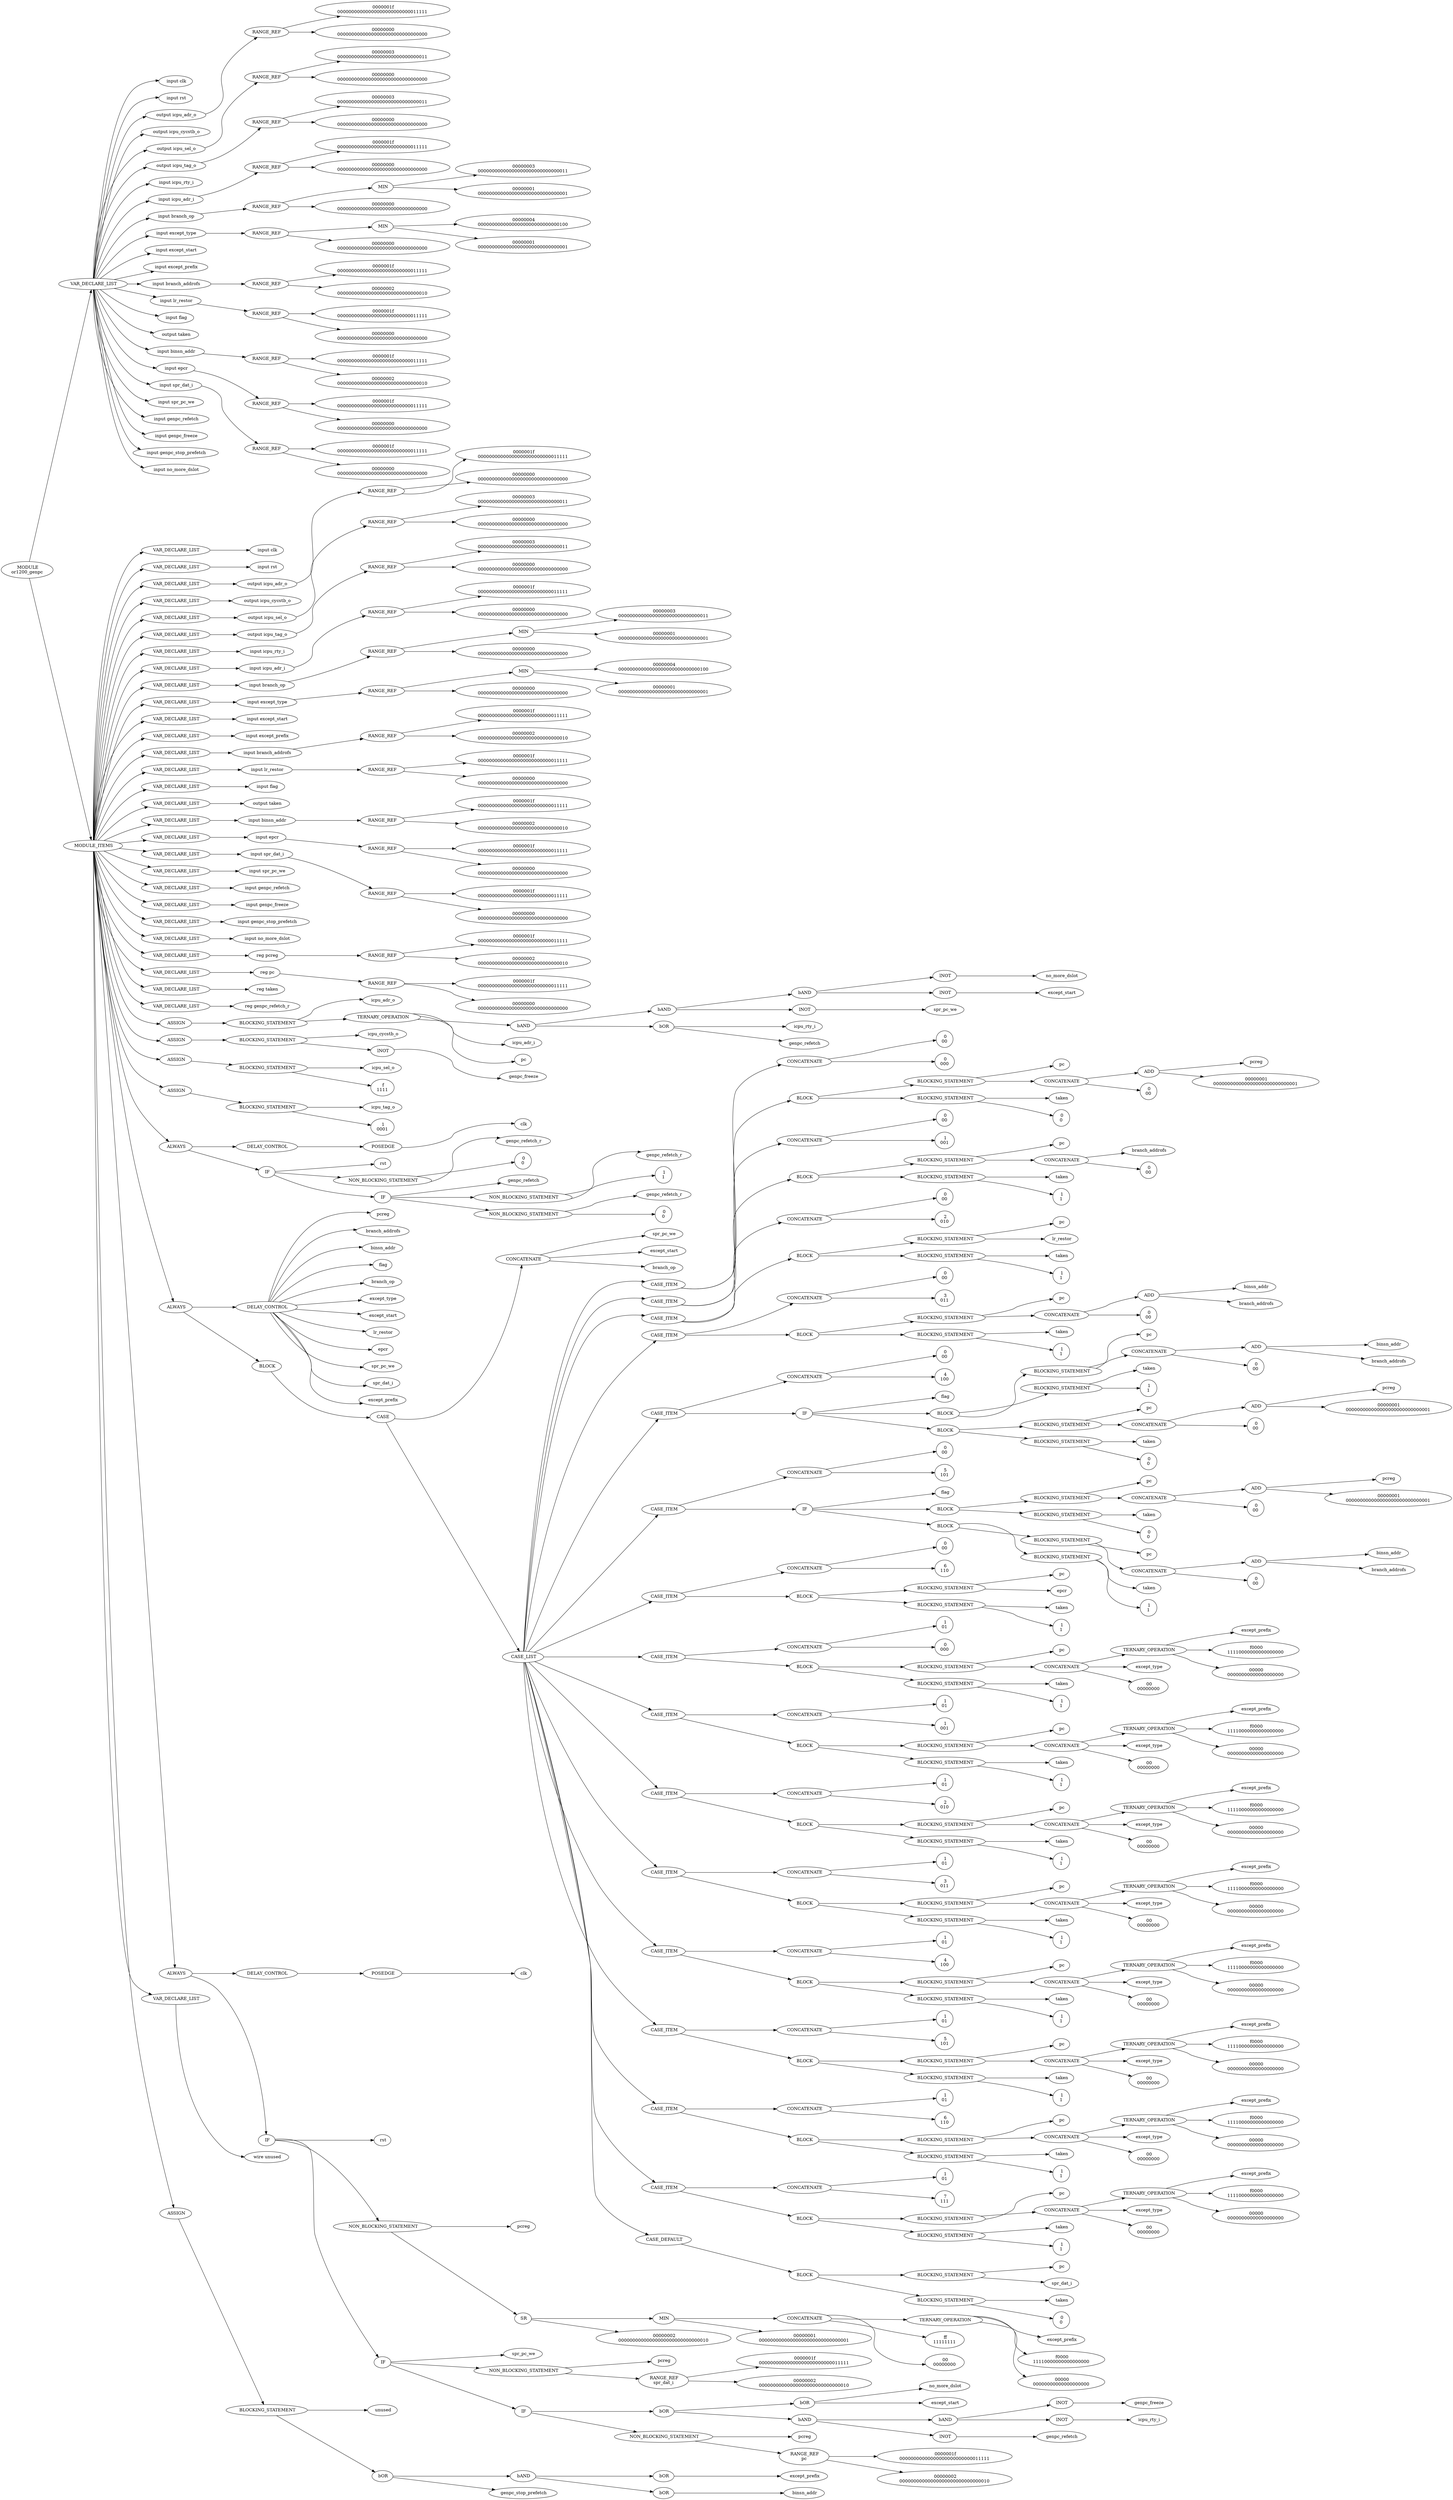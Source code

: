 digraph G {	
rankdir=LR;	
ranksep=.25;
	0 [label=< MODULE<br/>or1200_genpc>];
	1 [label=< VAR_DECLARE_LIST>];
	0 -> 1;
	2 [label=< input clk>];
	1 -> 2;
	3 [label=< input rst>];
	1 -> 3;
	4 [label=< output icpu_adr_o>];
	1 -> 4;
	5 [label=<RANGE_REF>];
	4 -> 5;
	6 [label=< 0000001f<br/>00000000000000000000000000011111>];
	5 -> 6;
	7 [label=< 00000000<br/>00000000000000000000000000000000>];
	5 -> 7;
	8 [label=< output icpu_cycstb_o>];
	1 -> 8;
	9 [label=< output icpu_sel_o>];
	1 -> 9;
	10 [label=<RANGE_REF>];
	9 -> 10;
	11 [label=< 00000003<br/>00000000000000000000000000000011>];
	10 -> 11;
	12 [label=< 00000000<br/>00000000000000000000000000000000>];
	10 -> 12;
	13 [label=< output icpu_tag_o>];
	1 -> 13;
	14 [label=<RANGE_REF>];
	13 -> 14;
	15 [label=< 00000003<br/>00000000000000000000000000000011>];
	14 -> 15;
	16 [label=< 00000000<br/>00000000000000000000000000000000>];
	14 -> 16;
	17 [label=< input icpu_rty_i>];
	1 -> 17;
	18 [label=< input icpu_adr_i>];
	1 -> 18;
	19 [label=<RANGE_REF>];
	18 -> 19;
	20 [label=< 0000001f<br/>00000000000000000000000000011111>];
	19 -> 20;
	21 [label=< 00000000<br/>00000000000000000000000000000000>];
	19 -> 21;
	22 [label=< input branch_op>];
	1 -> 22;
	23 [label=<RANGE_REF>];
	22 -> 23;
	24 [label=< MIN>];
	23 -> 24;
	25 [label=< 00000003<br/>00000000000000000000000000000011>];
	24 -> 25;
	26 [label=< 00000001<br/>00000000000000000000000000000001>];
	24 -> 26;
	27 [label=< 00000000<br/>00000000000000000000000000000000>];
	23 -> 27;
	28 [label=< input except_type>];
	1 -> 28;
	29 [label=<RANGE_REF>];
	28 -> 29;
	30 [label=< MIN>];
	29 -> 30;
	31 [label=< 00000004<br/>00000000000000000000000000000100>];
	30 -> 31;
	32 [label=< 00000001<br/>00000000000000000000000000000001>];
	30 -> 32;
	33 [label=< 00000000<br/>00000000000000000000000000000000>];
	29 -> 33;
	34 [label=< input except_start>];
	1 -> 34;
	35 [label=< input except_prefix>];
	1 -> 35;
	36 [label=< input branch_addrofs>];
	1 -> 36;
	37 [label=<RANGE_REF>];
	36 -> 37;
	38 [label=< 0000001f<br/>00000000000000000000000000011111>];
	37 -> 38;
	39 [label=< 00000002<br/>00000000000000000000000000000010>];
	37 -> 39;
	40 [label=< input lr_restor>];
	1 -> 40;
	41 [label=<RANGE_REF>];
	40 -> 41;
	42 [label=< 0000001f<br/>00000000000000000000000000011111>];
	41 -> 42;
	43 [label=< 00000000<br/>00000000000000000000000000000000>];
	41 -> 43;
	44 [label=< input flag>];
	1 -> 44;
	45 [label=< output taken>];
	1 -> 45;
	46 [label=< input binsn_addr>];
	1 -> 46;
	47 [label=<RANGE_REF>];
	46 -> 47;
	48 [label=< 0000001f<br/>00000000000000000000000000011111>];
	47 -> 48;
	49 [label=< 00000002<br/>00000000000000000000000000000010>];
	47 -> 49;
	50 [label=< input epcr>];
	1 -> 50;
	51 [label=<RANGE_REF>];
	50 -> 51;
	52 [label=< 0000001f<br/>00000000000000000000000000011111>];
	51 -> 52;
	53 [label=< 00000000<br/>00000000000000000000000000000000>];
	51 -> 53;
	54 [label=< input spr_dat_i>];
	1 -> 54;
	55 [label=<RANGE_REF>];
	54 -> 55;
	56 [label=< 0000001f<br/>00000000000000000000000000011111>];
	55 -> 56;
	57 [label=< 00000000<br/>00000000000000000000000000000000>];
	55 -> 57;
	58 [label=< input spr_pc_we>];
	1 -> 58;
	59 [label=< input genpc_refetch>];
	1 -> 59;
	60 [label=< input genpc_freeze>];
	1 -> 60;
	61 [label=< input genpc_stop_prefetch>];
	1 -> 61;
	62 [label=< input no_more_dslot>];
	1 -> 62;
	63 [label=< MODULE_ITEMS>];
	0 -> 63;
	64 [label=< VAR_DECLARE_LIST>];
	63 -> 64;
	65 [label=< input clk>];
	64 -> 65;
	66 [label=< VAR_DECLARE_LIST>];
	63 -> 66;
	67 [label=< input rst>];
	66 -> 67;
	68 [label=< VAR_DECLARE_LIST>];
	63 -> 68;
	69 [label=< output icpu_adr_o>];
	68 -> 69;
	70 [label=<RANGE_REF>];
	69 -> 70;
	71 [label=< 0000001f<br/>00000000000000000000000000011111>];
	70 -> 71;
	72 [label=< 00000000<br/>00000000000000000000000000000000>];
	70 -> 72;
	73 [label=< VAR_DECLARE_LIST>];
	63 -> 73;
	74 [label=< output icpu_cycstb_o>];
	73 -> 74;
	75 [label=< VAR_DECLARE_LIST>];
	63 -> 75;
	76 [label=< output icpu_sel_o>];
	75 -> 76;
	77 [label=<RANGE_REF>];
	76 -> 77;
	78 [label=< 00000003<br/>00000000000000000000000000000011>];
	77 -> 78;
	79 [label=< 00000000<br/>00000000000000000000000000000000>];
	77 -> 79;
	80 [label=< VAR_DECLARE_LIST>];
	63 -> 80;
	81 [label=< output icpu_tag_o>];
	80 -> 81;
	82 [label=<RANGE_REF>];
	81 -> 82;
	83 [label=< 00000003<br/>00000000000000000000000000000011>];
	82 -> 83;
	84 [label=< 00000000<br/>00000000000000000000000000000000>];
	82 -> 84;
	85 [label=< VAR_DECLARE_LIST>];
	63 -> 85;
	86 [label=< input icpu_rty_i>];
	85 -> 86;
	87 [label=< VAR_DECLARE_LIST>];
	63 -> 87;
	88 [label=< input icpu_adr_i>];
	87 -> 88;
	89 [label=<RANGE_REF>];
	88 -> 89;
	90 [label=< 0000001f<br/>00000000000000000000000000011111>];
	89 -> 90;
	91 [label=< 00000000<br/>00000000000000000000000000000000>];
	89 -> 91;
	92 [label=< VAR_DECLARE_LIST>];
	63 -> 92;
	93 [label=< input branch_op>];
	92 -> 93;
	94 [label=<RANGE_REF>];
	93 -> 94;
	95 [label=< MIN>];
	94 -> 95;
	96 [label=< 00000003<br/>00000000000000000000000000000011>];
	95 -> 96;
	97 [label=< 00000001<br/>00000000000000000000000000000001>];
	95 -> 97;
	98 [label=< 00000000<br/>00000000000000000000000000000000>];
	94 -> 98;
	99 [label=< VAR_DECLARE_LIST>];
	63 -> 99;
	100 [label=< input except_type>];
	99 -> 100;
	101 [label=<RANGE_REF>];
	100 -> 101;
	102 [label=< MIN>];
	101 -> 102;
	103 [label=< 00000004<br/>00000000000000000000000000000100>];
	102 -> 103;
	104 [label=< 00000001<br/>00000000000000000000000000000001>];
	102 -> 104;
	105 [label=< 00000000<br/>00000000000000000000000000000000>];
	101 -> 105;
	106 [label=< VAR_DECLARE_LIST>];
	63 -> 106;
	107 [label=< input except_start>];
	106 -> 107;
	108 [label=< VAR_DECLARE_LIST>];
	63 -> 108;
	109 [label=< input except_prefix>];
	108 -> 109;
	110 [label=< VAR_DECLARE_LIST>];
	63 -> 110;
	111 [label=< input branch_addrofs>];
	110 -> 111;
	112 [label=<RANGE_REF>];
	111 -> 112;
	113 [label=< 0000001f<br/>00000000000000000000000000011111>];
	112 -> 113;
	114 [label=< 00000002<br/>00000000000000000000000000000010>];
	112 -> 114;
	115 [label=< VAR_DECLARE_LIST>];
	63 -> 115;
	116 [label=< input lr_restor>];
	115 -> 116;
	117 [label=<RANGE_REF>];
	116 -> 117;
	118 [label=< 0000001f<br/>00000000000000000000000000011111>];
	117 -> 118;
	119 [label=< 00000000<br/>00000000000000000000000000000000>];
	117 -> 119;
	120 [label=< VAR_DECLARE_LIST>];
	63 -> 120;
	121 [label=< input flag>];
	120 -> 121;
	122 [label=< VAR_DECLARE_LIST>];
	63 -> 122;
	123 [label=< output taken>];
	122 -> 123;
	124 [label=< VAR_DECLARE_LIST>];
	63 -> 124;
	125 [label=< input binsn_addr>];
	124 -> 125;
	126 [label=<RANGE_REF>];
	125 -> 126;
	127 [label=< 0000001f<br/>00000000000000000000000000011111>];
	126 -> 127;
	128 [label=< 00000002<br/>00000000000000000000000000000010>];
	126 -> 128;
	129 [label=< VAR_DECLARE_LIST>];
	63 -> 129;
	130 [label=< input epcr>];
	129 -> 130;
	131 [label=<RANGE_REF>];
	130 -> 131;
	132 [label=< 0000001f<br/>00000000000000000000000000011111>];
	131 -> 132;
	133 [label=< 00000000<br/>00000000000000000000000000000000>];
	131 -> 133;
	134 [label=< VAR_DECLARE_LIST>];
	63 -> 134;
	135 [label=< input spr_dat_i>];
	134 -> 135;
	136 [label=<RANGE_REF>];
	135 -> 136;
	137 [label=< 0000001f<br/>00000000000000000000000000011111>];
	136 -> 137;
	138 [label=< 00000000<br/>00000000000000000000000000000000>];
	136 -> 138;
	139 [label=< VAR_DECLARE_LIST>];
	63 -> 139;
	140 [label=< input spr_pc_we>];
	139 -> 140;
	141 [label=< VAR_DECLARE_LIST>];
	63 -> 141;
	142 [label=< input genpc_refetch>];
	141 -> 142;
	143 [label=< VAR_DECLARE_LIST>];
	63 -> 143;
	144 [label=< input genpc_freeze>];
	143 -> 144;
	145 [label=< VAR_DECLARE_LIST>];
	63 -> 145;
	146 [label=< input genpc_stop_prefetch>];
	145 -> 146;
	147 [label=< VAR_DECLARE_LIST>];
	63 -> 147;
	148 [label=< input no_more_dslot>];
	147 -> 148;
	149 [label=< VAR_DECLARE_LIST>];
	63 -> 149;
	150 [label=< reg pcreg>];
	149 -> 150;
	151 [label=<RANGE_REF>];
	150 -> 151;
	152 [label=< 0000001f<br/>00000000000000000000000000011111>];
	151 -> 152;
	153 [label=< 00000002<br/>00000000000000000000000000000010>];
	151 -> 153;
	154 [label=< VAR_DECLARE_LIST>];
	63 -> 154;
	155 [label=< reg pc>];
	154 -> 155;
	156 [label=<RANGE_REF>];
	155 -> 156;
	157 [label=< 0000001f<br/>00000000000000000000000000011111>];
	156 -> 157;
	158 [label=< 00000000<br/>00000000000000000000000000000000>];
	156 -> 158;
	159 [label=< VAR_DECLARE_LIST>];
	63 -> 159;
	160 [label=< reg taken>];
	159 -> 160;
	161 [label=< VAR_DECLARE_LIST>];
	63 -> 161;
	162 [label=< reg genpc_refetch_r>];
	161 -> 162;
	163 [label=< ASSIGN>];
	63 -> 163;
	164 [label=< BLOCKING_STATEMENT>];
	163 -> 164;
	165 [label=< icpu_adr_o>];
	164 -> 165;
	166 [label=< TERNARY_OPERATION>];
	164 -> 166;
	167 [label=< bAND>];
	166 -> 167;
	168 [label=< bAND>];
	167 -> 168;
	169 [label=< bAND>];
	168 -> 169;
	170 [label=< lNOT>];
	169 -> 170;
	171 [label=< no_more_dslot>];
	170 -> 171;
	172 [label=< lNOT>];
	169 -> 172;
	173 [label=< except_start>];
	172 -> 173;
	174 [label=< lNOT>];
	168 -> 174;
	175 [label=< spr_pc_we>];
	174 -> 175;
	176 [label=< bOR>];
	167 -> 176;
	177 [label=< icpu_rty_i>];
	176 -> 177;
	178 [label=< genpc_refetch>];
	176 -> 178;
	179 [label=< icpu_adr_i>];
	166 -> 179;
	180 [label=< pc>];
	166 -> 180;
	181 [label=< ASSIGN>];
	63 -> 181;
	182 [label=< BLOCKING_STATEMENT>];
	181 -> 182;
	183 [label=< icpu_cycstb_o>];
	182 -> 183;
	184 [label=< lNOT>];
	182 -> 184;
	185 [label=< genpc_freeze>];
	184 -> 185;
	186 [label=< ASSIGN>];
	63 -> 186;
	187 [label=< BLOCKING_STATEMENT>];
	186 -> 187;
	188 [label=< icpu_sel_o>];
	187 -> 188;
	189 [label=< f<br/>1111>];
	187 -> 189;
	190 [label=< ASSIGN>];
	63 -> 190;
	191 [label=< BLOCKING_STATEMENT>];
	190 -> 191;
	192 [label=< icpu_tag_o>];
	191 -> 192;
	193 [label=< 1<br/>0001>];
	191 -> 193;
	194 [label=< ALWAYS>];
	63 -> 194;
	195 [label=< DELAY_CONTROL>];
	194 -> 195;
	196 [label=< POSEDGE>];
	195 -> 196;
	197 [label=< clk>];
	196 -> 197;
	198 [label=< IF>];
	194 -> 198;
	199 [label=< rst>];
	198 -> 199;
	200 [label=< NON_BLOCKING_STATEMENT>];
	198 -> 200;
	201 [label=< genpc_refetch_r>];
	200 -> 201;
	202 [label=< 0<br/>0>];
	200 -> 202;
	203 [label=< IF>];
	198 -> 203;
	204 [label=< genpc_refetch>];
	203 -> 204;
	205 [label=< NON_BLOCKING_STATEMENT>];
	203 -> 205;
	206 [label=< genpc_refetch_r>];
	205 -> 206;
	207 [label=< 1<br/>1>];
	205 -> 207;
	208 [label=< NON_BLOCKING_STATEMENT>];
	203 -> 208;
	209 [label=< genpc_refetch_r>];
	208 -> 209;
	210 [label=< 0<br/>0>];
	208 -> 210;
	211 [label=< ALWAYS>];
	63 -> 211;
	212 [label=< DELAY_CONTROL>];
	211 -> 212;
	213 [label=< pcreg>];
	212 -> 213;
	214 [label=< branch_addrofs>];
	212 -> 214;
	215 [label=< binsn_addr>];
	212 -> 215;
	216 [label=< flag>];
	212 -> 216;
	217 [label=< branch_op>];
	212 -> 217;
	218 [label=< except_type>];
	212 -> 218;
	219 [label=< except_start>];
	212 -> 219;
	220 [label=< lr_restor>];
	212 -> 220;
	221 [label=< epcr>];
	212 -> 221;
	222 [label=< spr_pc_we>];
	212 -> 222;
	223 [label=< spr_dat_i>];
	212 -> 223;
	224 [label=< except_prefix>];
	212 -> 224;
	225 [label=< BLOCK>];
	211 -> 225;
	226 [label=< CASE>];
	225 -> 226;
	227 [label=< CONCATENATE>];
	226 -> 227;
	228 [label=< spr_pc_we>];
	227 -> 228;
	229 [label=< except_start>];
	227 -> 229;
	230 [label=< branch_op>];
	227 -> 230;
	231 [label=< CASE_LIST>];
	226 -> 231;
	232 [label=< CASE_ITEM>];
	231 -> 232;
	233 [label=< CONCATENATE>];
	232 -> 233;
	234 [label=< 0<br/>00>];
	233 -> 234;
	235 [label=< 0<br/>000>];
	233 -> 235;
	236 [label=< BLOCK>];
	232 -> 236;
	237 [label=< BLOCKING_STATEMENT>];
	236 -> 237;
	238 [label=< pc>];
	237 -> 238;
	239 [label=< CONCATENATE>];
	237 -> 239;
	240 [label=< ADD>];
	239 -> 240;
	241 [label=< pcreg>];
	240 -> 241;
	242 [label=< 00000001<br/>000000000000000000000000000001>];
	240 -> 242;
	243 [label=< 0<br/>00>];
	239 -> 243;
	244 [label=< BLOCKING_STATEMENT>];
	236 -> 244;
	245 [label=< taken>];
	244 -> 245;
	246 [label=< 0<br/>0>];
	244 -> 246;
	247 [label=< CASE_ITEM>];
	231 -> 247;
	248 [label=< CONCATENATE>];
	247 -> 248;
	249 [label=< 0<br/>00>];
	248 -> 249;
	250 [label=< 1<br/>001>];
	248 -> 250;
	251 [label=< BLOCK>];
	247 -> 251;
	252 [label=< BLOCKING_STATEMENT>];
	251 -> 252;
	253 [label=< pc>];
	252 -> 253;
	254 [label=< CONCATENATE>];
	252 -> 254;
	255 [label=< branch_addrofs>];
	254 -> 255;
	256 [label=< 0<br/>00>];
	254 -> 256;
	257 [label=< BLOCKING_STATEMENT>];
	251 -> 257;
	258 [label=< taken>];
	257 -> 258;
	259 [label=< 1<br/>1>];
	257 -> 259;
	260 [label=< CASE_ITEM>];
	231 -> 260;
	261 [label=< CONCATENATE>];
	260 -> 261;
	262 [label=< 0<br/>00>];
	261 -> 262;
	263 [label=< 2<br/>010>];
	261 -> 263;
	264 [label=< BLOCK>];
	260 -> 264;
	265 [label=< BLOCKING_STATEMENT>];
	264 -> 265;
	266 [label=< pc>];
	265 -> 266;
	267 [label=< lr_restor>];
	265 -> 267;
	268 [label=< BLOCKING_STATEMENT>];
	264 -> 268;
	269 [label=< taken>];
	268 -> 269;
	270 [label=< 1<br/>1>];
	268 -> 270;
	271 [label=< CASE_ITEM>];
	231 -> 271;
	272 [label=< CONCATENATE>];
	271 -> 272;
	273 [label=< 0<br/>00>];
	272 -> 273;
	274 [label=< 3<br/>011>];
	272 -> 274;
	275 [label=< BLOCK>];
	271 -> 275;
	276 [label=< BLOCKING_STATEMENT>];
	275 -> 276;
	277 [label=< pc>];
	276 -> 277;
	278 [label=< CONCATENATE>];
	276 -> 278;
	279 [label=< ADD>];
	278 -> 279;
	280 [label=< binsn_addr>];
	279 -> 280;
	281 [label=< branch_addrofs>];
	279 -> 281;
	282 [label=< 0<br/>00>];
	278 -> 282;
	283 [label=< BLOCKING_STATEMENT>];
	275 -> 283;
	284 [label=< taken>];
	283 -> 284;
	285 [label=< 1<br/>1>];
	283 -> 285;
	286 [label=< CASE_ITEM>];
	231 -> 286;
	287 [label=< CONCATENATE>];
	286 -> 287;
	288 [label=< 0<br/>00>];
	287 -> 288;
	289 [label=< 4<br/>100>];
	287 -> 289;
	290 [label=< IF>];
	286 -> 290;
	291 [label=< flag>];
	290 -> 291;
	292 [label=< BLOCK>];
	290 -> 292;
	293 [label=< BLOCKING_STATEMENT>];
	292 -> 293;
	294 [label=< pc>];
	293 -> 294;
	295 [label=< CONCATENATE>];
	293 -> 295;
	296 [label=< ADD>];
	295 -> 296;
	297 [label=< binsn_addr>];
	296 -> 297;
	298 [label=< branch_addrofs>];
	296 -> 298;
	299 [label=< 0<br/>00>];
	295 -> 299;
	300 [label=< BLOCKING_STATEMENT>];
	292 -> 300;
	301 [label=< taken>];
	300 -> 301;
	302 [label=< 1<br/>1>];
	300 -> 302;
	303 [label=< BLOCK>];
	290 -> 303;
	304 [label=< BLOCKING_STATEMENT>];
	303 -> 304;
	305 [label=< pc>];
	304 -> 305;
	306 [label=< CONCATENATE>];
	304 -> 306;
	307 [label=< ADD>];
	306 -> 307;
	308 [label=< pcreg>];
	307 -> 308;
	309 [label=< 00000001<br/>000000000000000000000000000001>];
	307 -> 309;
	310 [label=< 0<br/>00>];
	306 -> 310;
	311 [label=< BLOCKING_STATEMENT>];
	303 -> 311;
	312 [label=< taken>];
	311 -> 312;
	313 [label=< 0<br/>0>];
	311 -> 313;
	314 [label=< CASE_ITEM>];
	231 -> 314;
	315 [label=< CONCATENATE>];
	314 -> 315;
	316 [label=< 0<br/>00>];
	315 -> 316;
	317 [label=< 5<br/>101>];
	315 -> 317;
	318 [label=< IF>];
	314 -> 318;
	319 [label=< flag>];
	318 -> 319;
	320 [label=< BLOCK>];
	318 -> 320;
	321 [label=< BLOCKING_STATEMENT>];
	320 -> 321;
	322 [label=< pc>];
	321 -> 322;
	323 [label=< CONCATENATE>];
	321 -> 323;
	324 [label=< ADD>];
	323 -> 324;
	325 [label=< pcreg>];
	324 -> 325;
	326 [label=< 00000001<br/>000000000000000000000000000001>];
	324 -> 326;
	327 [label=< 0<br/>00>];
	323 -> 327;
	328 [label=< BLOCKING_STATEMENT>];
	320 -> 328;
	329 [label=< taken>];
	328 -> 329;
	330 [label=< 0<br/>0>];
	328 -> 330;
	331 [label=< BLOCK>];
	318 -> 331;
	332 [label=< BLOCKING_STATEMENT>];
	331 -> 332;
	333 [label=< pc>];
	332 -> 333;
	334 [label=< CONCATENATE>];
	332 -> 334;
	335 [label=< ADD>];
	334 -> 335;
	336 [label=< binsn_addr>];
	335 -> 336;
	337 [label=< branch_addrofs>];
	335 -> 337;
	338 [label=< 0<br/>00>];
	334 -> 338;
	339 [label=< BLOCKING_STATEMENT>];
	331 -> 339;
	340 [label=< taken>];
	339 -> 340;
	341 [label=< 1<br/>1>];
	339 -> 341;
	342 [label=< CASE_ITEM>];
	231 -> 342;
	343 [label=< CONCATENATE>];
	342 -> 343;
	344 [label=< 0<br/>00>];
	343 -> 344;
	345 [label=< 6<br/>110>];
	343 -> 345;
	346 [label=< BLOCK>];
	342 -> 346;
	347 [label=< BLOCKING_STATEMENT>];
	346 -> 347;
	348 [label=< pc>];
	347 -> 348;
	349 [label=< epcr>];
	347 -> 349;
	350 [label=< BLOCKING_STATEMENT>];
	346 -> 350;
	351 [label=< taken>];
	350 -> 351;
	352 [label=< 1<br/>1>];
	350 -> 352;
	353 [label=< CASE_ITEM>];
	231 -> 353;
	354 [label=< CONCATENATE>];
	353 -> 354;
	355 [label=< 1<br/>01>];
	354 -> 355;
	356 [label=< 0<br/>000>];
	354 -> 356;
	357 [label=< BLOCK>];
	353 -> 357;
	358 [label=< BLOCKING_STATEMENT>];
	357 -> 358;
	359 [label=< pc>];
	358 -> 359;
	360 [label=< CONCATENATE>];
	358 -> 360;
	361 [label=< TERNARY_OPERATION>];
	360 -> 361;
	362 [label=< except_prefix>];
	361 -> 362;
	363 [label=< f0000<br/>11110000000000000000>];
	361 -> 363;
	364 [label=< 00000<br/>00000000000000000000>];
	361 -> 364;
	365 [label=< except_type>];
	360 -> 365;
	366 [label=< 00<br/>00000000>];
	360 -> 366;
	367 [label=< BLOCKING_STATEMENT>];
	357 -> 367;
	368 [label=< taken>];
	367 -> 368;
	369 [label=< 1<br/>1>];
	367 -> 369;
	370 [label=< CASE_ITEM>];
	231 -> 370;
	371 [label=< CONCATENATE>];
	370 -> 371;
	372 [label=< 1<br/>01>];
	371 -> 372;
	373 [label=< 1<br/>001>];
	371 -> 373;
	374 [label=< BLOCK>];
	370 -> 374;
	375 [label=< BLOCKING_STATEMENT>];
	374 -> 375;
	376 [label=< pc>];
	375 -> 376;
	377 [label=< CONCATENATE>];
	375 -> 377;
	378 [label=< TERNARY_OPERATION>];
	377 -> 378;
	379 [label=< except_prefix>];
	378 -> 379;
	380 [label=< f0000<br/>11110000000000000000>];
	378 -> 380;
	381 [label=< 00000<br/>00000000000000000000>];
	378 -> 381;
	382 [label=< except_type>];
	377 -> 382;
	383 [label=< 00<br/>00000000>];
	377 -> 383;
	384 [label=< BLOCKING_STATEMENT>];
	374 -> 384;
	385 [label=< taken>];
	384 -> 385;
	386 [label=< 1<br/>1>];
	384 -> 386;
	387 [label=< CASE_ITEM>];
	231 -> 387;
	388 [label=< CONCATENATE>];
	387 -> 388;
	389 [label=< 1<br/>01>];
	388 -> 389;
	390 [label=< 2<br/>010>];
	388 -> 390;
	391 [label=< BLOCK>];
	387 -> 391;
	392 [label=< BLOCKING_STATEMENT>];
	391 -> 392;
	393 [label=< pc>];
	392 -> 393;
	394 [label=< CONCATENATE>];
	392 -> 394;
	395 [label=< TERNARY_OPERATION>];
	394 -> 395;
	396 [label=< except_prefix>];
	395 -> 396;
	397 [label=< f0000<br/>11110000000000000000>];
	395 -> 397;
	398 [label=< 00000<br/>00000000000000000000>];
	395 -> 398;
	399 [label=< except_type>];
	394 -> 399;
	400 [label=< 00<br/>00000000>];
	394 -> 400;
	401 [label=< BLOCKING_STATEMENT>];
	391 -> 401;
	402 [label=< taken>];
	401 -> 402;
	403 [label=< 1<br/>1>];
	401 -> 403;
	404 [label=< CASE_ITEM>];
	231 -> 404;
	405 [label=< CONCATENATE>];
	404 -> 405;
	406 [label=< 1<br/>01>];
	405 -> 406;
	407 [label=< 3<br/>011>];
	405 -> 407;
	408 [label=< BLOCK>];
	404 -> 408;
	409 [label=< BLOCKING_STATEMENT>];
	408 -> 409;
	410 [label=< pc>];
	409 -> 410;
	411 [label=< CONCATENATE>];
	409 -> 411;
	412 [label=< TERNARY_OPERATION>];
	411 -> 412;
	413 [label=< except_prefix>];
	412 -> 413;
	414 [label=< f0000<br/>11110000000000000000>];
	412 -> 414;
	415 [label=< 00000<br/>00000000000000000000>];
	412 -> 415;
	416 [label=< except_type>];
	411 -> 416;
	417 [label=< 00<br/>00000000>];
	411 -> 417;
	418 [label=< BLOCKING_STATEMENT>];
	408 -> 418;
	419 [label=< taken>];
	418 -> 419;
	420 [label=< 1<br/>1>];
	418 -> 420;
	421 [label=< CASE_ITEM>];
	231 -> 421;
	422 [label=< CONCATENATE>];
	421 -> 422;
	423 [label=< 1<br/>01>];
	422 -> 423;
	424 [label=< 4<br/>100>];
	422 -> 424;
	425 [label=< BLOCK>];
	421 -> 425;
	426 [label=< BLOCKING_STATEMENT>];
	425 -> 426;
	427 [label=< pc>];
	426 -> 427;
	428 [label=< CONCATENATE>];
	426 -> 428;
	429 [label=< TERNARY_OPERATION>];
	428 -> 429;
	430 [label=< except_prefix>];
	429 -> 430;
	431 [label=< f0000<br/>11110000000000000000>];
	429 -> 431;
	432 [label=< 00000<br/>00000000000000000000>];
	429 -> 432;
	433 [label=< except_type>];
	428 -> 433;
	434 [label=< 00<br/>00000000>];
	428 -> 434;
	435 [label=< BLOCKING_STATEMENT>];
	425 -> 435;
	436 [label=< taken>];
	435 -> 436;
	437 [label=< 1<br/>1>];
	435 -> 437;
	438 [label=< CASE_ITEM>];
	231 -> 438;
	439 [label=< CONCATENATE>];
	438 -> 439;
	440 [label=< 1<br/>01>];
	439 -> 440;
	441 [label=< 5<br/>101>];
	439 -> 441;
	442 [label=< BLOCK>];
	438 -> 442;
	443 [label=< BLOCKING_STATEMENT>];
	442 -> 443;
	444 [label=< pc>];
	443 -> 444;
	445 [label=< CONCATENATE>];
	443 -> 445;
	446 [label=< TERNARY_OPERATION>];
	445 -> 446;
	447 [label=< except_prefix>];
	446 -> 447;
	448 [label=< f0000<br/>11110000000000000000>];
	446 -> 448;
	449 [label=< 00000<br/>00000000000000000000>];
	446 -> 449;
	450 [label=< except_type>];
	445 -> 450;
	451 [label=< 00<br/>00000000>];
	445 -> 451;
	452 [label=< BLOCKING_STATEMENT>];
	442 -> 452;
	453 [label=< taken>];
	452 -> 453;
	454 [label=< 1<br/>1>];
	452 -> 454;
	455 [label=< CASE_ITEM>];
	231 -> 455;
	456 [label=< CONCATENATE>];
	455 -> 456;
	457 [label=< 1<br/>01>];
	456 -> 457;
	458 [label=< 6<br/>110>];
	456 -> 458;
	459 [label=< BLOCK>];
	455 -> 459;
	460 [label=< BLOCKING_STATEMENT>];
	459 -> 460;
	461 [label=< pc>];
	460 -> 461;
	462 [label=< CONCATENATE>];
	460 -> 462;
	463 [label=< TERNARY_OPERATION>];
	462 -> 463;
	464 [label=< except_prefix>];
	463 -> 464;
	465 [label=< f0000<br/>11110000000000000000>];
	463 -> 465;
	466 [label=< 00000<br/>00000000000000000000>];
	463 -> 466;
	467 [label=< except_type>];
	462 -> 467;
	468 [label=< 00<br/>00000000>];
	462 -> 468;
	469 [label=< BLOCKING_STATEMENT>];
	459 -> 469;
	470 [label=< taken>];
	469 -> 470;
	471 [label=< 1<br/>1>];
	469 -> 471;
	472 [label=< CASE_ITEM>];
	231 -> 472;
	473 [label=< CONCATENATE>];
	472 -> 473;
	474 [label=< 1<br/>01>];
	473 -> 474;
	475 [label=< 7<br/>111>];
	473 -> 475;
	476 [label=< BLOCK>];
	472 -> 476;
	477 [label=< BLOCKING_STATEMENT>];
	476 -> 477;
	478 [label=< pc>];
	477 -> 478;
	479 [label=< CONCATENATE>];
	477 -> 479;
	480 [label=< TERNARY_OPERATION>];
	479 -> 480;
	481 [label=< except_prefix>];
	480 -> 481;
	482 [label=< f0000<br/>11110000000000000000>];
	480 -> 482;
	483 [label=< 00000<br/>00000000000000000000>];
	480 -> 483;
	484 [label=< except_type>];
	479 -> 484;
	485 [label=< 00<br/>00000000>];
	479 -> 485;
	486 [label=< BLOCKING_STATEMENT>];
	476 -> 486;
	487 [label=< taken>];
	486 -> 487;
	488 [label=< 1<br/>1>];
	486 -> 488;
	489 [label=< CASE_DEFAULT>];
	231 -> 489;
	490 [label=< BLOCK>];
	489 -> 490;
	491 [label=< BLOCKING_STATEMENT>];
	490 -> 491;
	492 [label=< pc>];
	491 -> 492;
	493 [label=< spr_dat_i>];
	491 -> 493;
	494 [label=< BLOCKING_STATEMENT>];
	490 -> 494;
	495 [label=< taken>];
	494 -> 495;
	496 [label=< 0<br/>0>];
	494 -> 496;
	497 [label=< ALWAYS>];
	63 -> 497;
	498 [label=< DELAY_CONTROL>];
	497 -> 498;
	499 [label=< POSEDGE>];
	498 -> 499;
	500 [label=< clk>];
	499 -> 500;
	501 [label=< IF>];
	497 -> 501;
	502 [label=< rst>];
	501 -> 502;
	503 [label=< NON_BLOCKING_STATEMENT>];
	501 -> 503;
	504 [label=< pcreg>];
	503 -> 504;
	505 [label=< SR>];
	503 -> 505;
	506 [label=< MIN>];
	505 -> 506;
	507 [label=< CONCATENATE>];
	506 -> 507;
	508 [label=< TERNARY_OPERATION>];
	507 -> 508;
	509 [label=< except_prefix>];
	508 -> 509;
	510 [label=< f0000<br/>11110000000000000000>];
	508 -> 510;
	511 [label=< 00000<br/>00000000000000000000>];
	508 -> 511;
	512 [label=< ff<br/>11111111>];
	507 -> 512;
	513 [label=< 00<br/>00000000>];
	507 -> 513;
	514 [label=< 00000001<br/>00000000000000000000000000000001>];
	506 -> 514;
	515 [label=< 00000002<br/>00000000000000000000000000000010>];
	505 -> 515;
	516 [label=< IF>];
	501 -> 516;
	517 [label=< spr_pc_we>];
	516 -> 517;
	518 [label=< NON_BLOCKING_STATEMENT>];
	516 -> 518;
	519 [label=< pcreg>];
	518 -> 519;
	520 [label=< RANGE_REF<br/>spr_dat_i>];
	518 -> 520;
	521 [label=< 0000001f<br/>00000000000000000000000000011111>];
	520 -> 521;
	522 [label=< 00000002<br/>00000000000000000000000000000010>];
	520 -> 522;
	523 [label=< IF>];
	516 -> 523;
	524 [label=< bOR>];
	523 -> 524;
	525 [label=< bOR>];
	524 -> 525;
	526 [label=< no_more_dslot>];
	525 -> 526;
	527 [label=< except_start>];
	525 -> 527;
	528 [label=< bAND>];
	524 -> 528;
	529 [label=< bAND>];
	528 -> 529;
	530 [label=< lNOT>];
	529 -> 530;
	531 [label=< genpc_freeze>];
	530 -> 531;
	532 [label=< lNOT>];
	529 -> 532;
	533 [label=< icpu_rty_i>];
	532 -> 533;
	534 [label=< lNOT>];
	528 -> 534;
	535 [label=< genpc_refetch>];
	534 -> 535;
	536 [label=< NON_BLOCKING_STATEMENT>];
	523 -> 536;
	537 [label=< pcreg>];
	536 -> 537;
	538 [label=< RANGE_REF<br/>pc>];
	536 -> 538;
	539 [label=< 0000001f<br/>00000000000000000000000000011111>];
	538 -> 539;
	540 [label=< 00000002<br/>00000000000000000000000000000010>];
	538 -> 540;
	541 [label=< VAR_DECLARE_LIST>];
	63 -> 541;
	542 [label=< wire unused>];
	541 -> 542;
	543 [label=< ASSIGN>];
	63 -> 543;
	544 [label=< BLOCKING_STATEMENT>];
	543 -> 544;
	545 [label=< unused>];
	544 -> 545;
	546 [label=< bOR>];
	544 -> 546;
	547 [label=< bAND>];
	546 -> 547;
	548 [label=< bOR>];
	547 -> 548;
	549 [label=< except_prefix>];
	548 -> 549;
	550 [label=< bOR>];
	547 -> 550;
	551 [label=< binsn_addr>];
	550 -> 551;
	552 [label=< genpc_stop_prefetch>];
	546 -> 552;
}
